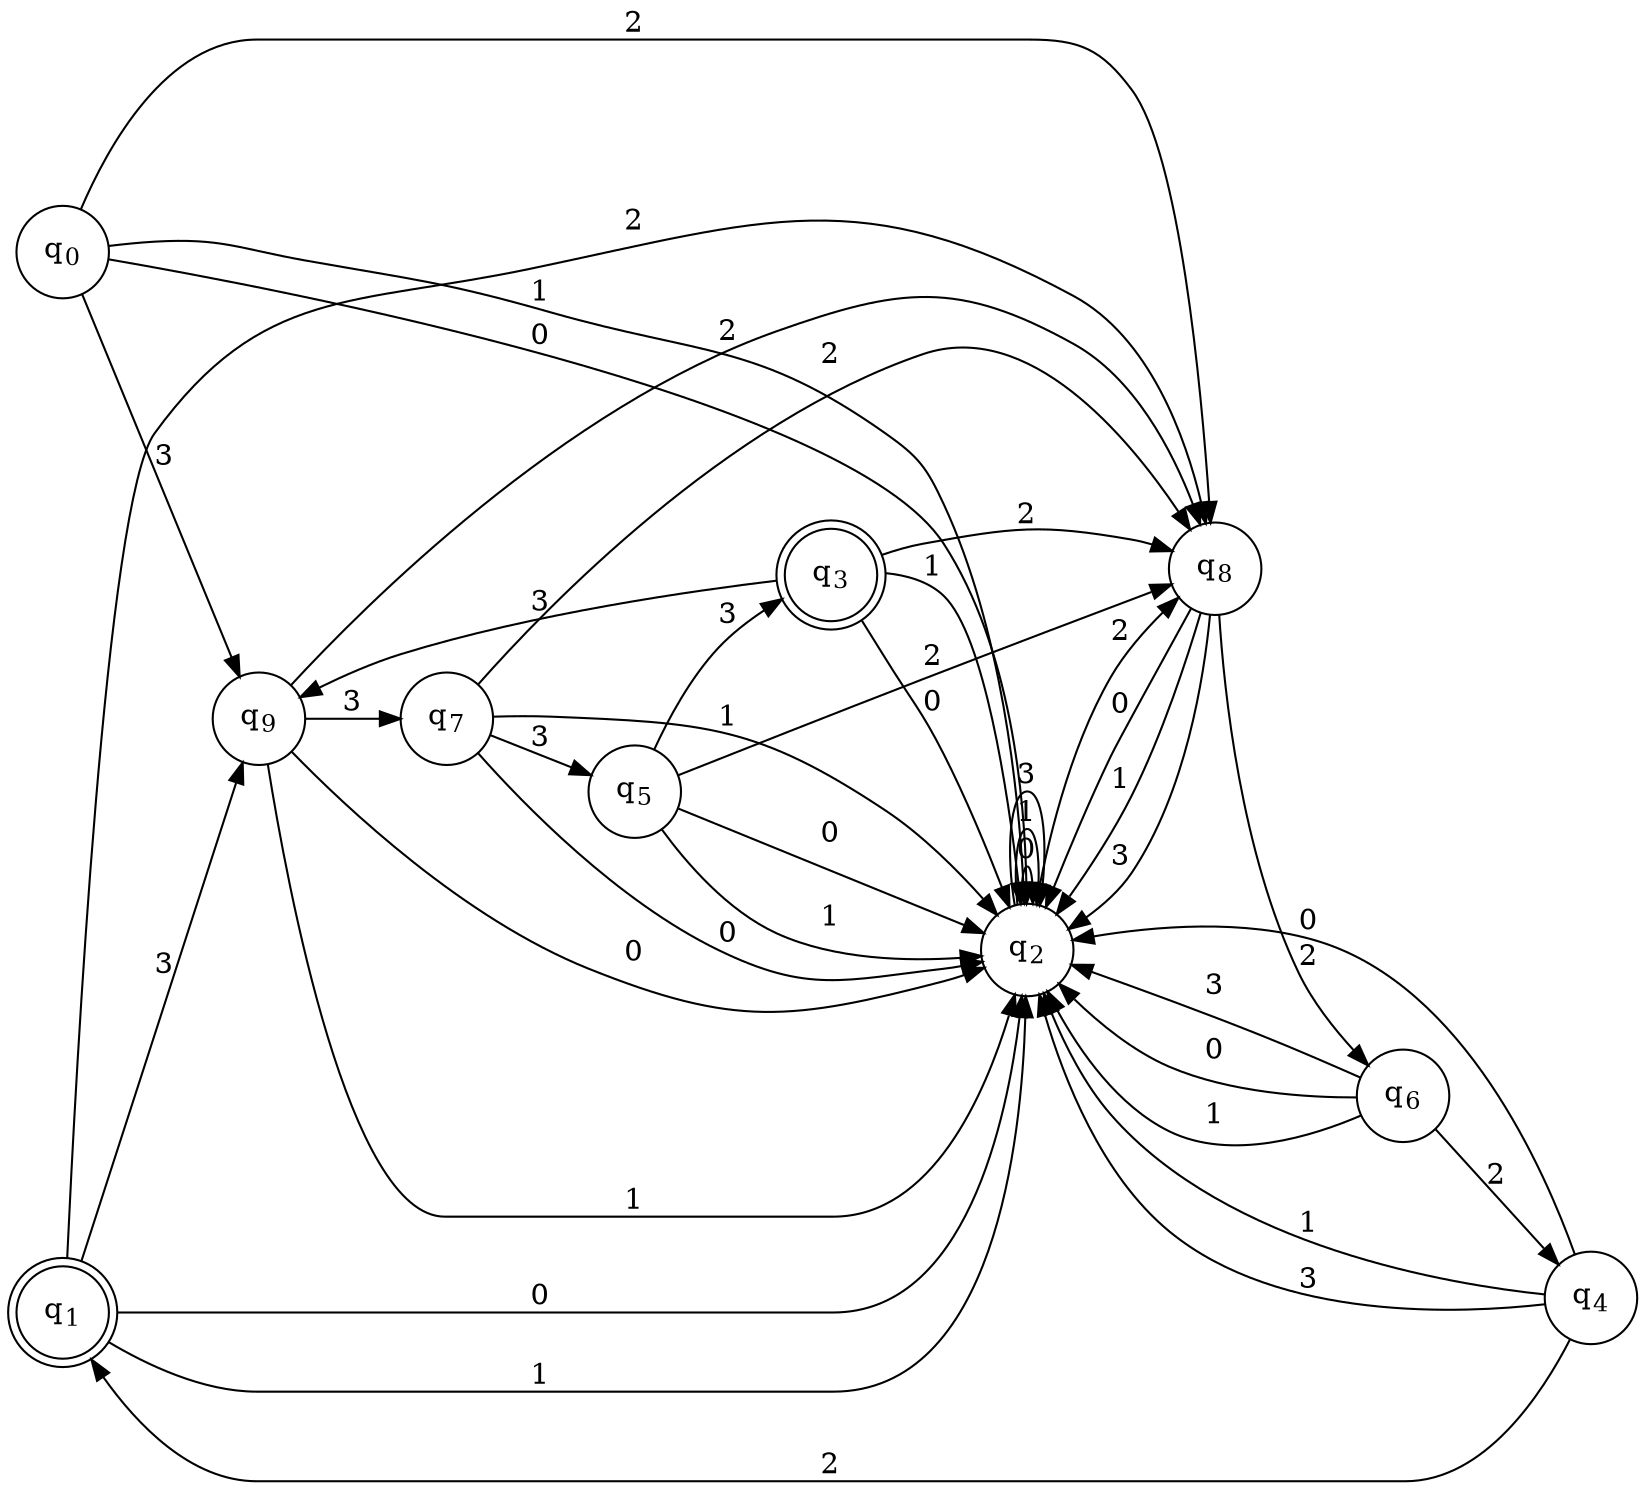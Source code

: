 digraph DFA {
  rankdir = LR;
  "q1" [shape=doublecircle, label=<q<sub>1</sub>>];
  "q1" -> "q2" [label="0"]
  "q1" -> "q2" [label="1"]
  "q1" -> "q8" [label="2"]
  "q1" -> "q9" [label="3"]
  "q2" [shape=circle, label=<q<sub>2</sub>>];
  "q2" -> "q2" [label="0"]
  "q2" -> "q2" [label="1"]
  "q2" -> "q8" [label="2"]
  "q2" -> "q2" [label="3"]
  "q3" [shape=doublecircle, label=<q<sub>3</sub>>];
  "q3" -> "q2" [label="0"]
  "q3" -> "q2" [label="1"]
  "q3" -> "q8" [label="2"]
  "q3" -> "q9" [label="3"]
  "q4" [shape=circle, label=<q<sub>4</sub>>];
  "q4" -> "q2" [label="0"]
  "q4" -> "q2" [label="1"]
  "q4" -> "q1" [label="2"]
  "q4" -> "q2" [label="3"]
  "q5" [shape=circle, label=<q<sub>5</sub>>];
  "q5" -> "q2" [label="0"]
  "q5" -> "q2" [label="1"]
  "q5" -> "q8" [label="2"]
  "q5" -> "q3" [label="3"]
  "q6" [shape=circle, label=<q<sub>6</sub>>];
  "q6" -> "q2" [label="0"]
  "q6" -> "q2" [label="1"]
  "q6" -> "q4" [label="2"]
  "q6" -> "q2" [label="3"]
  "q7" [shape=circle, label=<q<sub>7</sub>>];
  "q7" -> "q2" [label="0"]
  "q7" -> "q2" [label="1"]
  "q7" -> "q8" [label="2"]
  "q7" -> "q5" [label="3"]
  "q8" [shape=circle, label=<q<sub>8</sub>>];
  "q8" -> "q2" [label="0"]
  "q8" -> "q2" [label="1"]
  "q8" -> "q6" [label="2"]
  "q8" -> "q2" [label="3"]
  "q9" [shape=circle, label=<q<sub>9</sub>>];
  "q9" -> "q2" [label="0"]
  "q9" -> "q2" [label="1"]
  "q9" -> "q8" [label="2"]
  "q9" -> "q7" [label="3"]
  "q0" [shape=circle, label=<q<sub>0</sub>>];
  "q0" -> "q2" [label="0"]
  "q0" -> "q2" [label="1"]
  "q0" -> "q8" [label="2"]
  "q0" -> "q9" [label="3"]
}

